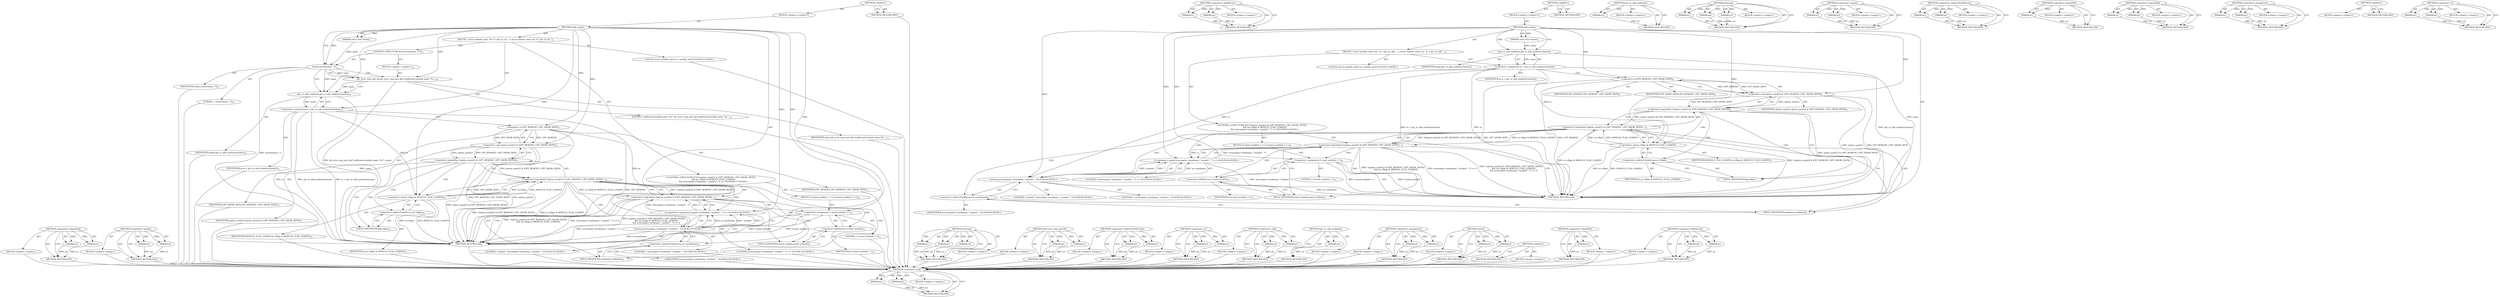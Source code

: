 digraph "&lt;operator&gt;.fieldAccess" {
vulnerable_85 [label=<(METHOD,&lt;operator&gt;.and)>];
vulnerable_86 [label=<(PARAM,p1)>];
vulnerable_87 [label=<(PARAM,p2)>];
vulnerable_88 [label=<(BLOCK,&lt;empty&gt;,&lt;empty&gt;)>];
vulnerable_89 [label=<(METHOD_RETURN,ANY)>];
vulnerable_111 [label=<(METHOD,&lt;operator&gt;.fieldAccess)>];
vulnerable_112 [label=<(PARAM,p1)>];
vulnerable_113 [label=<(PARAM,p2)>];
vulnerable_114 [label=<(BLOCK,&lt;empty&gt;,&lt;empty&gt;)>];
vulnerable_115 [label=<(METHOD_RETURN,ANY)>];
vulnerable_6 [label=<(METHOD,&lt;global&gt;)<SUB>1</SUB>>];
vulnerable_7 [label=<(BLOCK,&lt;empty&gt;,&lt;empty&gt;)<SUB>1</SUB>>];
vulnerable_8 [label=<(METHOD,add_probe)<SUB>1</SUB>>];
vulnerable_9 [label=<(PARAM,const char *name)<SUB>1</SUB>>];
vulnerable_10 [label=<(BLOCK,{
 	struct module_entry *m;
 
 	m = get_or_add_...,{
 	struct module_entry *m;
 
 	m = get_or_add_...)<SUB>2</SUB>>];
vulnerable_11 [label="<(LOCAL,struct module_entry* m: module_entry*)<SUB>3</SUB>>"];
vulnerable_12 [label=<(&lt;operator&gt;.assignment,m = get_or_add_modentry(name))<SUB>5</SUB>>];
vulnerable_13 [label=<(IDENTIFIER,m,m = get_or_add_modentry(name))<SUB>5</SUB>>];
vulnerable_14 [label=<(get_or_add_modentry,get_or_add_modentry(name))<SUB>5</SUB>>];
vulnerable_15 [label=<(IDENTIFIER,name,get_or_add_modentry(name))<SUB>5</SUB>>];
vulnerable_16 [label="<(CONTROL_STRUCTURE,IF,if (!(option_mask32 &amp; (OPT_REMOVE | OPT_SHOW_DEPS))
 	 &amp;&amp; (m-&gt;flags &amp; MODULE_FLAG_LOADED)
	 &amp;&amp; strncmp(m-&gt;modname, &quot;symbol:&quot;, 7) == 0))<SUB>6</SUB>>"];
vulnerable_17 [label=<(&lt;operator&gt;.logicalAnd,!(option_mask32 &amp; (OPT_REMOVE | OPT_SHOW_DEPS))...)<SUB>6</SUB>>];
vulnerable_18 [label=<(&lt;operator&gt;.logicalAnd,!(option_mask32 &amp; (OPT_REMOVE | OPT_SHOW_DEPS))...)<SUB>6</SUB>>];
vulnerable_19 [label=<(&lt;operator&gt;.logicalNot,!(option_mask32 &amp; (OPT_REMOVE | OPT_SHOW_DEPS)))<SUB>6</SUB>>];
vulnerable_20 [label=<(&lt;operator&gt;.and,option_mask32 &amp; (OPT_REMOVE | OPT_SHOW_DEPS))<SUB>6</SUB>>];
vulnerable_21 [label=<(IDENTIFIER,option_mask32,option_mask32 &amp; (OPT_REMOVE | OPT_SHOW_DEPS))<SUB>6</SUB>>];
vulnerable_22 [label=<(&lt;operator&gt;.or,OPT_REMOVE | OPT_SHOW_DEPS)<SUB>6</SUB>>];
vulnerable_23 [label=<(IDENTIFIER,OPT_REMOVE,OPT_REMOVE | OPT_SHOW_DEPS)<SUB>6</SUB>>];
vulnerable_24 [label=<(IDENTIFIER,OPT_SHOW_DEPS,OPT_REMOVE | OPT_SHOW_DEPS)<SUB>6</SUB>>];
vulnerable_25 [label=<(&lt;operator&gt;.and,m-&gt;flags &amp; MODULE_FLAG_LOADED)<SUB>7</SUB>>];
vulnerable_26 [label=<(&lt;operator&gt;.indirectFieldAccess,m-&gt;flags)<SUB>7</SUB>>];
vulnerable_27 [label=<(IDENTIFIER,m,m-&gt;flags &amp; MODULE_FLAG_LOADED)<SUB>7</SUB>>];
vulnerable_28 [label=<(FIELD_IDENTIFIER,flags,flags)<SUB>7</SUB>>];
vulnerable_29 [label=<(IDENTIFIER,MODULE_FLAG_LOADED,m-&gt;flags &amp; MODULE_FLAG_LOADED)<SUB>7</SUB>>];
vulnerable_30 [label="<(&lt;operator&gt;.equals,strncmp(m-&gt;modname, &quot;symbol:&quot;, 7) == 0)<SUB>8</SUB>>"];
vulnerable_31 [label="<(strncmp,strncmp(m-&gt;modname, &quot;symbol:&quot;, 7))<SUB>8</SUB>>"];
vulnerable_32 [label=<(&lt;operator&gt;.indirectFieldAccess,m-&gt;modname)<SUB>8</SUB>>];
vulnerable_33 [label="<(IDENTIFIER,m,strncmp(m-&gt;modname, &quot;symbol:&quot;, 7))<SUB>8</SUB>>"];
vulnerable_34 [label=<(FIELD_IDENTIFIER,modname,modname)<SUB>8</SUB>>];
vulnerable_35 [label="<(LITERAL,&quot;symbol:&quot;,strncmp(m-&gt;modname, &quot;symbol:&quot;, 7))<SUB>8</SUB>>"];
vulnerable_36 [label="<(LITERAL,7,strncmp(m-&gt;modname, &quot;symbol:&quot;, 7))<SUB>8</SUB>>"];
vulnerable_37 [label="<(LITERAL,0,strncmp(m-&gt;modname, &quot;symbol:&quot;, 7) == 0)<SUB>8</SUB>>"];
vulnerable_38 [label=<(BLOCK,{
		G.need_symbols = 1;
	},{
		G.need_symbols = 1;
	})<SUB>9</SUB>>];
vulnerable_39 [label=<(&lt;operator&gt;.assignment,G.need_symbols = 1)<SUB>10</SUB>>];
vulnerable_40 [label=<(&lt;operator&gt;.fieldAccess,G.need_symbols)<SUB>10</SUB>>];
vulnerable_41 [label=<(IDENTIFIER,G,G.need_symbols = 1)<SUB>10</SUB>>];
vulnerable_42 [label=<(FIELD_IDENTIFIER,need_symbols,need_symbols)<SUB>10</SUB>>];
vulnerable_43 [label=<(LITERAL,1,G.need_symbols = 1)<SUB>10</SUB>>];
vulnerable_44 [label=<(METHOD_RETURN,void)<SUB>1</SUB>>];
vulnerable_46 [label=<(METHOD_RETURN,ANY)<SUB>1</SUB>>];
vulnerable_72 [label=<(METHOD,get_or_add_modentry)>];
vulnerable_73 [label=<(PARAM,p1)>];
vulnerable_74 [label=<(BLOCK,&lt;empty&gt;,&lt;empty&gt;)>];
vulnerable_75 [label=<(METHOD_RETURN,ANY)>];
vulnerable_105 [label=<(METHOD,strncmp)>];
vulnerable_106 [label=<(PARAM,p1)>];
vulnerable_107 [label=<(PARAM,p2)>];
vulnerable_108 [label=<(PARAM,p3)>];
vulnerable_109 [label=<(BLOCK,&lt;empty&gt;,&lt;empty&gt;)>];
vulnerable_110 [label=<(METHOD_RETURN,ANY)>];
vulnerable_100 [label=<(METHOD,&lt;operator&gt;.equals)>];
vulnerable_101 [label=<(PARAM,p1)>];
vulnerable_102 [label=<(PARAM,p2)>];
vulnerable_103 [label=<(BLOCK,&lt;empty&gt;,&lt;empty&gt;)>];
vulnerable_104 [label=<(METHOD_RETURN,ANY)>];
vulnerable_95 [label=<(METHOD,&lt;operator&gt;.indirectFieldAccess)>];
vulnerable_96 [label=<(PARAM,p1)>];
vulnerable_97 [label=<(PARAM,p2)>];
vulnerable_98 [label=<(BLOCK,&lt;empty&gt;,&lt;empty&gt;)>];
vulnerable_99 [label=<(METHOD_RETURN,ANY)>];
vulnerable_81 [label=<(METHOD,&lt;operator&gt;.logicalNot)>];
vulnerable_82 [label=<(PARAM,p1)>];
vulnerable_83 [label=<(BLOCK,&lt;empty&gt;,&lt;empty&gt;)>];
vulnerable_84 [label=<(METHOD_RETURN,ANY)>];
vulnerable_76 [label=<(METHOD,&lt;operator&gt;.logicalAnd)>];
vulnerable_77 [label=<(PARAM,p1)>];
vulnerable_78 [label=<(PARAM,p2)>];
vulnerable_79 [label=<(BLOCK,&lt;empty&gt;,&lt;empty&gt;)>];
vulnerable_80 [label=<(METHOD_RETURN,ANY)>];
vulnerable_67 [label=<(METHOD,&lt;operator&gt;.assignment)>];
vulnerable_68 [label=<(PARAM,p1)>];
vulnerable_69 [label=<(PARAM,p2)>];
vulnerable_70 [label=<(BLOCK,&lt;empty&gt;,&lt;empty&gt;)>];
vulnerable_71 [label=<(METHOD_RETURN,ANY)>];
vulnerable_61 [label=<(METHOD,&lt;global&gt;)<SUB>1</SUB>>];
vulnerable_62 [label=<(BLOCK,&lt;empty&gt;,&lt;empty&gt;)>];
vulnerable_63 [label=<(METHOD_RETURN,ANY)>];
vulnerable_90 [label=<(METHOD,&lt;operator&gt;.or)>];
vulnerable_91 [label=<(PARAM,p1)>];
vulnerable_92 [label=<(PARAM,p2)>];
vulnerable_93 [label=<(BLOCK,&lt;empty&gt;,&lt;empty&gt;)>];
vulnerable_94 [label=<(METHOD_RETURN,ANY)>];
fixed_98 [label=<(METHOD,&lt;operator&gt;.logicalAnd)>];
fixed_99 [label=<(PARAM,p1)>];
fixed_100 [label=<(PARAM,p2)>];
fixed_101 [label=<(BLOCK,&lt;empty&gt;,&lt;empty&gt;)>];
fixed_102 [label=<(METHOD_RETURN,ANY)>];
fixed_122 [label=<(METHOD,&lt;operator&gt;.equals)>];
fixed_123 [label=<(PARAM,p1)>];
fixed_124 [label=<(PARAM,p2)>];
fixed_125 [label=<(BLOCK,&lt;empty&gt;,&lt;empty&gt;)>];
fixed_126 [label=<(METHOD_RETURN,ANY)>];
fixed_6 [label=<(METHOD,&lt;global&gt;)<SUB>1</SUB>>];
fixed_7 [label=<(BLOCK,&lt;empty&gt;,&lt;empty&gt;)<SUB>1</SUB>>];
fixed_8 [label=<(METHOD,add_probe)<SUB>1</SUB>>];
fixed_9 [label=<(PARAM,const char *name)<SUB>1</SUB>>];
fixed_10 [label=<(BLOCK,{
 	struct module_entry *m;
 
	/*
	 * get_or_ad...,{
 	struct module_entry *m;
 
	/*
	 * get_or_ad...)<SUB>2</SUB>>];
fixed_11 [label="<(LOCAL,struct module_entry* m: module_entry*)<SUB>3</SUB>>"];
fixed_12 [label=<(CONTROL_STRUCTURE,IF,if (strchr(name, '/')))<SUB>13</SUB>>];
fixed_13 [label=<(strchr,strchr(name, '/'))<SUB>13</SUB>>];
fixed_14 [label=<(IDENTIFIER,name,strchr(name, '/'))<SUB>13</SUB>>];
fixed_15 [label=<(LITERAL,'/',strchr(name, '/'))<SUB>13</SUB>>];
fixed_16 [label=<(BLOCK,&lt;empty&gt;,&lt;empty&gt;)<SUB>14</SUB>>];
fixed_17 [label=<(bb_error_msg_and_die,bb_error_msg_and_die(&quot;malformed module name '%s...)<SUB>14</SUB>>];
fixed_18 [label=<(LITERAL,&quot;malformed module name '%s'&quot;,bb_error_msg_and_die(&quot;malformed module name '%s...)<SUB>14</SUB>>];
fixed_19 [label=<(IDENTIFIER,name,bb_error_msg_and_die(&quot;malformed module name '%s...)<SUB>14</SUB>>];
fixed_20 [label=<(&lt;operator&gt;.assignment,m = get_or_add_modentry(name))<SUB>16</SUB>>];
fixed_21 [label=<(IDENTIFIER,m,m = get_or_add_modentry(name))<SUB>16</SUB>>];
fixed_22 [label=<(get_or_add_modentry,get_or_add_modentry(name))<SUB>16</SUB>>];
fixed_23 [label=<(IDENTIFIER,name,get_or_add_modentry(name))<SUB>16</SUB>>];
fixed_24 [label="<(CONTROL_STRUCTURE,IF,if (!(option_mask32 &amp; (OPT_REMOVE | OPT_SHOW_DEPS))
 	 &amp;&amp; (m-&gt;flags &amp; MODULE_FLAG_LOADED)
	 &amp;&amp; strncmp(m-&gt;modname, &quot;symbol:&quot;, 7) == 0))<SUB>17</SUB>>"];
fixed_25 [label=<(&lt;operator&gt;.logicalAnd,!(option_mask32 &amp; (OPT_REMOVE | OPT_SHOW_DEPS))...)<SUB>17</SUB>>];
fixed_26 [label=<(&lt;operator&gt;.logicalAnd,!(option_mask32 &amp; (OPT_REMOVE | OPT_SHOW_DEPS))...)<SUB>17</SUB>>];
fixed_27 [label=<(&lt;operator&gt;.logicalNot,!(option_mask32 &amp; (OPT_REMOVE | OPT_SHOW_DEPS)))<SUB>17</SUB>>];
fixed_28 [label=<(&lt;operator&gt;.and,option_mask32 &amp; (OPT_REMOVE | OPT_SHOW_DEPS))<SUB>17</SUB>>];
fixed_29 [label=<(IDENTIFIER,option_mask32,option_mask32 &amp; (OPT_REMOVE | OPT_SHOW_DEPS))<SUB>17</SUB>>];
fixed_30 [label=<(&lt;operator&gt;.or,OPT_REMOVE | OPT_SHOW_DEPS)<SUB>17</SUB>>];
fixed_31 [label=<(IDENTIFIER,OPT_REMOVE,OPT_REMOVE | OPT_SHOW_DEPS)<SUB>17</SUB>>];
fixed_32 [label=<(IDENTIFIER,OPT_SHOW_DEPS,OPT_REMOVE | OPT_SHOW_DEPS)<SUB>17</SUB>>];
fixed_33 [label=<(&lt;operator&gt;.and,m-&gt;flags &amp; MODULE_FLAG_LOADED)<SUB>18</SUB>>];
fixed_34 [label=<(&lt;operator&gt;.indirectFieldAccess,m-&gt;flags)<SUB>18</SUB>>];
fixed_35 [label=<(IDENTIFIER,m,m-&gt;flags &amp; MODULE_FLAG_LOADED)<SUB>18</SUB>>];
fixed_36 [label=<(FIELD_IDENTIFIER,flags,flags)<SUB>18</SUB>>];
fixed_37 [label=<(IDENTIFIER,MODULE_FLAG_LOADED,m-&gt;flags &amp; MODULE_FLAG_LOADED)<SUB>18</SUB>>];
fixed_38 [label="<(&lt;operator&gt;.equals,strncmp(m-&gt;modname, &quot;symbol:&quot;, 7) == 0)<SUB>19</SUB>>"];
fixed_39 [label="<(strncmp,strncmp(m-&gt;modname, &quot;symbol:&quot;, 7))<SUB>19</SUB>>"];
fixed_40 [label=<(&lt;operator&gt;.indirectFieldAccess,m-&gt;modname)<SUB>19</SUB>>];
fixed_41 [label="<(IDENTIFIER,m,strncmp(m-&gt;modname, &quot;symbol:&quot;, 7))<SUB>19</SUB>>"];
fixed_42 [label=<(FIELD_IDENTIFIER,modname,modname)<SUB>19</SUB>>];
fixed_43 [label="<(LITERAL,&quot;symbol:&quot;,strncmp(m-&gt;modname, &quot;symbol:&quot;, 7))<SUB>19</SUB>>"];
fixed_44 [label="<(LITERAL,7,strncmp(m-&gt;modname, &quot;symbol:&quot;, 7))<SUB>19</SUB>>"];
fixed_45 [label="<(LITERAL,0,strncmp(m-&gt;modname, &quot;symbol:&quot;, 7) == 0)<SUB>19</SUB>>"];
fixed_46 [label=<(BLOCK,{
		G.need_symbols = 1;
	},{
		G.need_symbols = 1;
	})<SUB>20</SUB>>];
fixed_47 [label=<(&lt;operator&gt;.assignment,G.need_symbols = 1)<SUB>21</SUB>>];
fixed_48 [label=<(&lt;operator&gt;.fieldAccess,G.need_symbols)<SUB>21</SUB>>];
fixed_49 [label=<(IDENTIFIER,G,G.need_symbols = 1)<SUB>21</SUB>>];
fixed_50 [label=<(FIELD_IDENTIFIER,need_symbols,need_symbols)<SUB>21</SUB>>];
fixed_51 [label=<(LITERAL,1,G.need_symbols = 1)<SUB>21</SUB>>];
fixed_52 [label=<(METHOD_RETURN,void)<SUB>1</SUB>>];
fixed_54 [label=<(METHOD_RETURN,ANY)<SUB>1</SUB>>];
fixed_127 [label=<(METHOD,strncmp)>];
fixed_128 [label=<(PARAM,p1)>];
fixed_129 [label=<(PARAM,p2)>];
fixed_130 [label=<(PARAM,p3)>];
fixed_131 [label=<(BLOCK,&lt;empty&gt;,&lt;empty&gt;)>];
fixed_132 [label=<(METHOD_RETURN,ANY)>];
fixed_84 [label=<(METHOD,bb_error_msg_and_die)>];
fixed_85 [label=<(PARAM,p1)>];
fixed_86 [label=<(PARAM,p2)>];
fixed_87 [label=<(BLOCK,&lt;empty&gt;,&lt;empty&gt;)>];
fixed_88 [label=<(METHOD_RETURN,ANY)>];
fixed_117 [label=<(METHOD,&lt;operator&gt;.indirectFieldAccess)>];
fixed_118 [label=<(PARAM,p1)>];
fixed_119 [label=<(PARAM,p2)>];
fixed_120 [label=<(BLOCK,&lt;empty&gt;,&lt;empty&gt;)>];
fixed_121 [label=<(METHOD_RETURN,ANY)>];
fixed_112 [label=<(METHOD,&lt;operator&gt;.or)>];
fixed_113 [label=<(PARAM,p1)>];
fixed_114 [label=<(PARAM,p2)>];
fixed_115 [label=<(BLOCK,&lt;empty&gt;,&lt;empty&gt;)>];
fixed_116 [label=<(METHOD_RETURN,ANY)>];
fixed_107 [label=<(METHOD,&lt;operator&gt;.and)>];
fixed_108 [label=<(PARAM,p1)>];
fixed_109 [label=<(PARAM,p2)>];
fixed_110 [label=<(BLOCK,&lt;empty&gt;,&lt;empty&gt;)>];
fixed_111 [label=<(METHOD_RETURN,ANY)>];
fixed_94 [label=<(METHOD,get_or_add_modentry)>];
fixed_95 [label=<(PARAM,p1)>];
fixed_96 [label=<(BLOCK,&lt;empty&gt;,&lt;empty&gt;)>];
fixed_97 [label=<(METHOD_RETURN,ANY)>];
fixed_89 [label=<(METHOD,&lt;operator&gt;.assignment)>];
fixed_90 [label=<(PARAM,p1)>];
fixed_91 [label=<(PARAM,p2)>];
fixed_92 [label=<(BLOCK,&lt;empty&gt;,&lt;empty&gt;)>];
fixed_93 [label=<(METHOD_RETURN,ANY)>];
fixed_79 [label=<(METHOD,strchr)>];
fixed_80 [label=<(PARAM,p1)>];
fixed_81 [label=<(PARAM,p2)>];
fixed_82 [label=<(BLOCK,&lt;empty&gt;,&lt;empty&gt;)>];
fixed_83 [label=<(METHOD_RETURN,ANY)>];
fixed_73 [label=<(METHOD,&lt;global&gt;)<SUB>1</SUB>>];
fixed_74 [label=<(BLOCK,&lt;empty&gt;,&lt;empty&gt;)>];
fixed_75 [label=<(METHOD_RETURN,ANY)>];
fixed_103 [label=<(METHOD,&lt;operator&gt;.logicalNot)>];
fixed_104 [label=<(PARAM,p1)>];
fixed_105 [label=<(BLOCK,&lt;empty&gt;,&lt;empty&gt;)>];
fixed_106 [label=<(METHOD_RETURN,ANY)>];
fixed_133 [label=<(METHOD,&lt;operator&gt;.fieldAccess)>];
fixed_134 [label=<(PARAM,p1)>];
fixed_135 [label=<(PARAM,p2)>];
fixed_136 [label=<(BLOCK,&lt;empty&gt;,&lt;empty&gt;)>];
fixed_137 [label=<(METHOD_RETURN,ANY)>];
vulnerable_85 -> vulnerable_86  [key=0, label="AST: "];
vulnerable_85 -> vulnerable_86  [key=1, label="DDG: "];
vulnerable_85 -> vulnerable_88  [key=0, label="AST: "];
vulnerable_85 -> vulnerable_87  [key=0, label="AST: "];
vulnerable_85 -> vulnerable_87  [key=1, label="DDG: "];
vulnerable_85 -> vulnerable_89  [key=0, label="AST: "];
vulnerable_85 -> vulnerable_89  [key=1, label="CFG: "];
vulnerable_86 -> vulnerable_89  [key=0, label="DDG: p1"];
vulnerable_87 -> vulnerable_89  [key=0, label="DDG: p2"];
vulnerable_111 -> vulnerable_112  [key=0, label="AST: "];
vulnerable_111 -> vulnerable_112  [key=1, label="DDG: "];
vulnerable_111 -> vulnerable_114  [key=0, label="AST: "];
vulnerable_111 -> vulnerable_113  [key=0, label="AST: "];
vulnerable_111 -> vulnerable_113  [key=1, label="DDG: "];
vulnerable_111 -> vulnerable_115  [key=0, label="AST: "];
vulnerable_111 -> vulnerable_115  [key=1, label="CFG: "];
vulnerable_112 -> vulnerable_115  [key=0, label="DDG: p1"];
vulnerable_113 -> vulnerable_115  [key=0, label="DDG: p2"];
vulnerable_6 -> vulnerable_7  [key=0, label="AST: "];
vulnerable_6 -> vulnerable_46  [key=0, label="AST: "];
vulnerable_6 -> vulnerable_46  [key=1, label="CFG: "];
vulnerable_7 -> vulnerable_8  [key=0, label="AST: "];
vulnerable_8 -> vulnerable_9  [key=0, label="AST: "];
vulnerable_8 -> vulnerable_9  [key=1, label="DDG: "];
vulnerable_8 -> vulnerable_10  [key=0, label="AST: "];
vulnerable_8 -> vulnerable_44  [key=0, label="AST: "];
vulnerable_8 -> vulnerable_14  [key=0, label="CFG: "];
vulnerable_8 -> vulnerable_14  [key=1, label="DDG: "];
vulnerable_8 -> vulnerable_39  [key=0, label="DDG: "];
vulnerable_8 -> vulnerable_30  [key=0, label="DDG: "];
vulnerable_8 -> vulnerable_25  [key=0, label="DDG: "];
vulnerable_8 -> vulnerable_31  [key=0, label="DDG: "];
vulnerable_8 -> vulnerable_20  [key=0, label="DDG: "];
vulnerable_8 -> vulnerable_22  [key=0, label="DDG: "];
vulnerable_9 -> vulnerable_14  [key=0, label="DDG: name"];
vulnerable_10 -> vulnerable_11  [key=0, label="AST: "];
vulnerable_10 -> vulnerable_12  [key=0, label="AST: "];
vulnerable_10 -> vulnerable_16  [key=0, label="AST: "];
vulnerable_12 -> vulnerable_13  [key=0, label="AST: "];
vulnerable_12 -> vulnerable_14  [key=0, label="AST: "];
vulnerable_12 -> vulnerable_22  [key=0, label="CFG: "];
vulnerable_12 -> vulnerable_44  [key=0, label="DDG: m"];
vulnerable_12 -> vulnerable_44  [key=1, label="DDG: get_or_add_modentry(name)"];
vulnerable_12 -> vulnerable_44  [key=2, label="DDG: m = get_or_add_modentry(name)"];
vulnerable_12 -> vulnerable_25  [key=0, label="DDG: m"];
vulnerable_12 -> vulnerable_31  [key=0, label="DDG: m"];
vulnerable_14 -> vulnerable_15  [key=0, label="AST: "];
vulnerable_14 -> vulnerable_12  [key=0, label="CFG: "];
vulnerable_14 -> vulnerable_12  [key=1, label="DDG: name"];
vulnerable_14 -> vulnerable_44  [key=0, label="DDG: name"];
vulnerable_16 -> vulnerable_17  [key=0, label="AST: "];
vulnerable_16 -> vulnerable_38  [key=0, label="AST: "];
vulnerable_17 -> vulnerable_18  [key=0, label="AST: "];
vulnerable_17 -> vulnerable_30  [key=0, label="AST: "];
vulnerable_17 -> vulnerable_44  [key=0, label="CFG: "];
vulnerable_17 -> vulnerable_44  [key=1, label="DDG: !(option_mask32 &amp; (OPT_REMOVE | OPT_SHOW_DEPS))
 	 &amp;&amp; (m-&gt;flags &amp; MODULE_FLAG_LOADED)"];
vulnerable_17 -> vulnerable_44  [key=2, label="DDG: strncmp(m-&gt;modname, &quot;symbol:&quot;, 7) == 0"];
vulnerable_17 -> vulnerable_44  [key=3, label="DDG: !(option_mask32 &amp; (OPT_REMOVE | OPT_SHOW_DEPS))
 	 &amp;&amp; (m-&gt;flags &amp; MODULE_FLAG_LOADED)
	 &amp;&amp; strncmp(m-&gt;modname, &quot;symbol:&quot;, 7) == 0"];
vulnerable_17 -> vulnerable_42  [key=0, label="CFG: "];
vulnerable_17 -> vulnerable_42  [key=1, label="CDG: "];
vulnerable_17 -> vulnerable_40  [key=0, label="CDG: "];
vulnerable_17 -> vulnerable_39  [key=0, label="CDG: "];
vulnerable_18 -> vulnerable_19  [key=0, label="AST: "];
vulnerable_18 -> vulnerable_25  [key=0, label="AST: "];
vulnerable_18 -> vulnerable_17  [key=0, label="CFG: "];
vulnerable_18 -> vulnerable_17  [key=1, label="DDG: !(option_mask32 &amp; (OPT_REMOVE | OPT_SHOW_DEPS))"];
vulnerable_18 -> vulnerable_17  [key=2, label="DDG: m-&gt;flags &amp; MODULE_FLAG_LOADED"];
vulnerable_18 -> vulnerable_34  [key=0, label="CFG: "];
vulnerable_18 -> vulnerable_34  [key=1, label="CDG: "];
vulnerable_18 -> vulnerable_44  [key=0, label="DDG: !(option_mask32 &amp; (OPT_REMOVE | OPT_SHOW_DEPS))"];
vulnerable_18 -> vulnerable_44  [key=1, label="DDG: m-&gt;flags &amp; MODULE_FLAG_LOADED"];
vulnerable_18 -> vulnerable_30  [key=0, label="CDG: "];
vulnerable_18 -> vulnerable_32  [key=0, label="CDG: "];
vulnerable_18 -> vulnerable_31  [key=0, label="CDG: "];
vulnerable_19 -> vulnerable_20  [key=0, label="AST: "];
vulnerable_19 -> vulnerable_18  [key=0, label="CFG: "];
vulnerable_19 -> vulnerable_18  [key=1, label="DDG: option_mask32 &amp; (OPT_REMOVE | OPT_SHOW_DEPS)"];
vulnerable_19 -> vulnerable_28  [key=0, label="CFG: "];
vulnerable_19 -> vulnerable_28  [key=1, label="CDG: "];
vulnerable_19 -> vulnerable_44  [key=0, label="DDG: option_mask32 &amp; (OPT_REMOVE | OPT_SHOW_DEPS)"];
vulnerable_19 -> vulnerable_26  [key=0, label="CDG: "];
vulnerable_19 -> vulnerable_25  [key=0, label="CDG: "];
vulnerable_20 -> vulnerable_21  [key=0, label="AST: "];
vulnerable_20 -> vulnerable_22  [key=0, label="AST: "];
vulnerable_20 -> vulnerable_19  [key=0, label="CFG: "];
vulnerable_20 -> vulnerable_19  [key=1, label="DDG: option_mask32"];
vulnerable_20 -> vulnerable_19  [key=2, label="DDG: OPT_REMOVE | OPT_SHOW_DEPS"];
vulnerable_20 -> vulnerable_44  [key=0, label="DDG: OPT_REMOVE | OPT_SHOW_DEPS"];
vulnerable_20 -> vulnerable_44  [key=1, label="DDG: option_mask32"];
vulnerable_22 -> vulnerable_23  [key=0, label="AST: "];
vulnerable_22 -> vulnerable_24  [key=0, label="AST: "];
vulnerable_22 -> vulnerable_20  [key=0, label="CFG: "];
vulnerable_22 -> vulnerable_20  [key=1, label="DDG: OPT_REMOVE"];
vulnerable_22 -> vulnerable_20  [key=2, label="DDG: OPT_SHOW_DEPS"];
vulnerable_22 -> vulnerable_44  [key=0, label="DDG: OPT_SHOW_DEPS"];
vulnerable_22 -> vulnerable_44  [key=1, label="DDG: OPT_REMOVE"];
vulnerable_25 -> vulnerable_26  [key=0, label="AST: "];
vulnerable_25 -> vulnerable_29  [key=0, label="AST: "];
vulnerable_25 -> vulnerable_18  [key=0, label="CFG: "];
vulnerable_25 -> vulnerable_18  [key=1, label="DDG: m-&gt;flags"];
vulnerable_25 -> vulnerable_18  [key=2, label="DDG: MODULE_FLAG_LOADED"];
vulnerable_25 -> vulnerable_44  [key=0, label="DDG: m-&gt;flags"];
vulnerable_25 -> vulnerable_44  [key=1, label="DDG: MODULE_FLAG_LOADED"];
vulnerable_26 -> vulnerable_27  [key=0, label="AST: "];
vulnerable_26 -> vulnerable_28  [key=0, label="AST: "];
vulnerable_26 -> vulnerable_25  [key=0, label="CFG: "];
vulnerable_28 -> vulnerable_26  [key=0, label="CFG: "];
vulnerable_30 -> vulnerable_31  [key=0, label="AST: "];
vulnerable_30 -> vulnerable_37  [key=0, label="AST: "];
vulnerable_30 -> vulnerable_17  [key=0, label="CFG: "];
vulnerable_30 -> vulnerable_17  [key=1, label="DDG: strncmp(m-&gt;modname, &quot;symbol:&quot;, 7)"];
vulnerable_30 -> vulnerable_17  [key=2, label="DDG: 0"];
vulnerable_30 -> vulnerable_44  [key=0, label="DDG: strncmp(m-&gt;modname, &quot;symbol:&quot;, 7)"];
vulnerable_31 -> vulnerable_32  [key=0, label="AST: "];
vulnerable_31 -> vulnerable_35  [key=0, label="AST: "];
vulnerable_31 -> vulnerable_36  [key=0, label="AST: "];
vulnerable_31 -> vulnerable_30  [key=0, label="CFG: "];
vulnerable_31 -> vulnerable_30  [key=1, label="DDG: m-&gt;modname"];
vulnerable_31 -> vulnerable_30  [key=2, label="DDG: &quot;symbol:&quot;"];
vulnerable_31 -> vulnerable_30  [key=3, label="DDG: 7"];
vulnerable_31 -> vulnerable_44  [key=0, label="DDG: m-&gt;modname"];
vulnerable_32 -> vulnerable_33  [key=0, label="AST: "];
vulnerable_32 -> vulnerable_34  [key=0, label="AST: "];
vulnerable_32 -> vulnerable_31  [key=0, label="CFG: "];
vulnerable_34 -> vulnerable_32  [key=0, label="CFG: "];
vulnerable_38 -> vulnerable_39  [key=0, label="AST: "];
vulnerable_39 -> vulnerable_40  [key=0, label="AST: "];
vulnerable_39 -> vulnerable_43  [key=0, label="AST: "];
vulnerable_39 -> vulnerable_44  [key=0, label="CFG: "];
vulnerable_39 -> vulnerable_44  [key=1, label="DDG: G.need_symbols"];
vulnerable_39 -> vulnerable_44  [key=2, label="DDG: G.need_symbols = 1"];
vulnerable_40 -> vulnerable_41  [key=0, label="AST: "];
vulnerable_40 -> vulnerable_42  [key=0, label="AST: "];
vulnerable_40 -> vulnerable_39  [key=0, label="CFG: "];
vulnerable_42 -> vulnerable_40  [key=0, label="CFG: "];
vulnerable_72 -> vulnerable_73  [key=0, label="AST: "];
vulnerable_72 -> vulnerable_73  [key=1, label="DDG: "];
vulnerable_72 -> vulnerable_74  [key=0, label="AST: "];
vulnerable_72 -> vulnerable_75  [key=0, label="AST: "];
vulnerable_72 -> vulnerable_75  [key=1, label="CFG: "];
vulnerable_73 -> vulnerable_75  [key=0, label="DDG: p1"];
vulnerable_105 -> vulnerable_106  [key=0, label="AST: "];
vulnerable_105 -> vulnerable_106  [key=1, label="DDG: "];
vulnerable_105 -> vulnerable_109  [key=0, label="AST: "];
vulnerable_105 -> vulnerable_107  [key=0, label="AST: "];
vulnerable_105 -> vulnerable_107  [key=1, label="DDG: "];
vulnerable_105 -> vulnerable_110  [key=0, label="AST: "];
vulnerable_105 -> vulnerable_110  [key=1, label="CFG: "];
vulnerable_105 -> vulnerable_108  [key=0, label="AST: "];
vulnerable_105 -> vulnerable_108  [key=1, label="DDG: "];
vulnerable_106 -> vulnerable_110  [key=0, label="DDG: p1"];
vulnerable_107 -> vulnerable_110  [key=0, label="DDG: p2"];
vulnerable_108 -> vulnerable_110  [key=0, label="DDG: p3"];
vulnerable_100 -> vulnerable_101  [key=0, label="AST: "];
vulnerable_100 -> vulnerable_101  [key=1, label="DDG: "];
vulnerable_100 -> vulnerable_103  [key=0, label="AST: "];
vulnerable_100 -> vulnerable_102  [key=0, label="AST: "];
vulnerable_100 -> vulnerable_102  [key=1, label="DDG: "];
vulnerable_100 -> vulnerable_104  [key=0, label="AST: "];
vulnerable_100 -> vulnerable_104  [key=1, label="CFG: "];
vulnerable_101 -> vulnerable_104  [key=0, label="DDG: p1"];
vulnerable_102 -> vulnerable_104  [key=0, label="DDG: p2"];
vulnerable_95 -> vulnerable_96  [key=0, label="AST: "];
vulnerable_95 -> vulnerable_96  [key=1, label="DDG: "];
vulnerable_95 -> vulnerable_98  [key=0, label="AST: "];
vulnerable_95 -> vulnerable_97  [key=0, label="AST: "];
vulnerable_95 -> vulnerable_97  [key=1, label="DDG: "];
vulnerable_95 -> vulnerable_99  [key=0, label="AST: "];
vulnerable_95 -> vulnerable_99  [key=1, label="CFG: "];
vulnerable_96 -> vulnerable_99  [key=0, label="DDG: p1"];
vulnerable_97 -> vulnerable_99  [key=0, label="DDG: p2"];
vulnerable_81 -> vulnerable_82  [key=0, label="AST: "];
vulnerable_81 -> vulnerable_82  [key=1, label="DDG: "];
vulnerable_81 -> vulnerable_83  [key=0, label="AST: "];
vulnerable_81 -> vulnerable_84  [key=0, label="AST: "];
vulnerable_81 -> vulnerable_84  [key=1, label="CFG: "];
vulnerable_82 -> vulnerable_84  [key=0, label="DDG: p1"];
vulnerable_76 -> vulnerable_77  [key=0, label="AST: "];
vulnerable_76 -> vulnerable_77  [key=1, label="DDG: "];
vulnerable_76 -> vulnerable_79  [key=0, label="AST: "];
vulnerable_76 -> vulnerable_78  [key=0, label="AST: "];
vulnerable_76 -> vulnerable_78  [key=1, label="DDG: "];
vulnerable_76 -> vulnerable_80  [key=0, label="AST: "];
vulnerable_76 -> vulnerable_80  [key=1, label="CFG: "];
vulnerable_77 -> vulnerable_80  [key=0, label="DDG: p1"];
vulnerable_78 -> vulnerable_80  [key=0, label="DDG: p2"];
vulnerable_67 -> vulnerable_68  [key=0, label="AST: "];
vulnerable_67 -> vulnerable_68  [key=1, label="DDG: "];
vulnerable_67 -> vulnerable_70  [key=0, label="AST: "];
vulnerable_67 -> vulnerable_69  [key=0, label="AST: "];
vulnerable_67 -> vulnerable_69  [key=1, label="DDG: "];
vulnerable_67 -> vulnerable_71  [key=0, label="AST: "];
vulnerable_67 -> vulnerable_71  [key=1, label="CFG: "];
vulnerable_68 -> vulnerable_71  [key=0, label="DDG: p1"];
vulnerable_69 -> vulnerable_71  [key=0, label="DDG: p2"];
vulnerable_61 -> vulnerable_62  [key=0, label="AST: "];
vulnerable_61 -> vulnerable_63  [key=0, label="AST: "];
vulnerable_61 -> vulnerable_63  [key=1, label="CFG: "];
vulnerable_90 -> vulnerable_91  [key=0, label="AST: "];
vulnerable_90 -> vulnerable_91  [key=1, label="DDG: "];
vulnerable_90 -> vulnerable_93  [key=0, label="AST: "];
vulnerable_90 -> vulnerable_92  [key=0, label="AST: "];
vulnerable_90 -> vulnerable_92  [key=1, label="DDG: "];
vulnerable_90 -> vulnerable_94  [key=0, label="AST: "];
vulnerable_90 -> vulnerable_94  [key=1, label="CFG: "];
vulnerable_91 -> vulnerable_94  [key=0, label="DDG: p1"];
vulnerable_92 -> vulnerable_94  [key=0, label="DDG: p2"];
fixed_98 -> fixed_99  [key=0, label="AST: "];
fixed_98 -> fixed_99  [key=1, label="DDG: "];
fixed_98 -> fixed_101  [key=0, label="AST: "];
fixed_98 -> fixed_100  [key=0, label="AST: "];
fixed_98 -> fixed_100  [key=1, label="DDG: "];
fixed_98 -> fixed_102  [key=0, label="AST: "];
fixed_98 -> fixed_102  [key=1, label="CFG: "];
fixed_99 -> fixed_102  [key=0, label="DDG: p1"];
fixed_100 -> fixed_102  [key=0, label="DDG: p2"];
fixed_101 -> vulnerable_85  [key=0];
fixed_102 -> vulnerable_85  [key=0];
fixed_122 -> fixed_123  [key=0, label="AST: "];
fixed_122 -> fixed_123  [key=1, label="DDG: "];
fixed_122 -> fixed_125  [key=0, label="AST: "];
fixed_122 -> fixed_124  [key=0, label="AST: "];
fixed_122 -> fixed_124  [key=1, label="DDG: "];
fixed_122 -> fixed_126  [key=0, label="AST: "];
fixed_122 -> fixed_126  [key=1, label="CFG: "];
fixed_123 -> fixed_126  [key=0, label="DDG: p1"];
fixed_124 -> fixed_126  [key=0, label="DDG: p2"];
fixed_125 -> vulnerable_85  [key=0];
fixed_126 -> vulnerable_85  [key=0];
fixed_6 -> fixed_7  [key=0, label="AST: "];
fixed_6 -> fixed_54  [key=0, label="AST: "];
fixed_6 -> fixed_54  [key=1, label="CFG: "];
fixed_7 -> fixed_8  [key=0, label="AST: "];
fixed_8 -> fixed_9  [key=0, label="AST: "];
fixed_8 -> fixed_9  [key=1, label="DDG: "];
fixed_8 -> fixed_10  [key=0, label="AST: "];
fixed_8 -> fixed_52  [key=0, label="AST: "];
fixed_8 -> fixed_13  [key=0, label="CFG: "];
fixed_8 -> fixed_13  [key=1, label="DDG: "];
fixed_8 -> fixed_22  [key=0, label="DDG: "];
fixed_8 -> fixed_47  [key=0, label="DDG: "];
fixed_8 -> fixed_17  [key=0, label="DDG: "];
fixed_8 -> fixed_38  [key=0, label="DDG: "];
fixed_8 -> fixed_33  [key=0, label="DDG: "];
fixed_8 -> fixed_39  [key=0, label="DDG: "];
fixed_8 -> fixed_28  [key=0, label="DDG: "];
fixed_8 -> fixed_30  [key=0, label="DDG: "];
fixed_9 -> fixed_13  [key=0, label="DDG: name"];
fixed_10 -> fixed_11  [key=0, label="AST: "];
fixed_10 -> fixed_12  [key=0, label="AST: "];
fixed_10 -> fixed_20  [key=0, label="AST: "];
fixed_10 -> fixed_24  [key=0, label="AST: "];
fixed_11 -> vulnerable_85  [key=0];
fixed_12 -> fixed_13  [key=0, label="AST: "];
fixed_12 -> fixed_16  [key=0, label="AST: "];
fixed_13 -> fixed_14  [key=0, label="AST: "];
fixed_13 -> fixed_15  [key=0, label="AST: "];
fixed_13 -> fixed_17  [key=0, label="CFG: "];
fixed_13 -> fixed_17  [key=1, label="DDG: name"];
fixed_13 -> fixed_17  [key=2, label="CDG: "];
fixed_13 -> fixed_22  [key=0, label="CFG: "];
fixed_13 -> fixed_22  [key=1, label="DDG: name"];
fixed_13 -> fixed_52  [key=0, label="DDG: strchr(name, '/')"];
fixed_14 -> vulnerable_85  [key=0];
fixed_15 -> vulnerable_85  [key=0];
fixed_16 -> fixed_17  [key=0, label="AST: "];
fixed_17 -> fixed_18  [key=0, label="AST: "];
fixed_17 -> fixed_19  [key=0, label="AST: "];
fixed_17 -> fixed_22  [key=0, label="CFG: "];
fixed_17 -> fixed_22  [key=1, label="DDG: name"];
fixed_17 -> fixed_52  [key=0, label="DDG: bb_error_msg_and_die(&quot;malformed module name '%s'&quot;, name)"];
fixed_18 -> vulnerable_85  [key=0];
fixed_19 -> vulnerable_85  [key=0];
fixed_20 -> fixed_21  [key=0, label="AST: "];
fixed_20 -> fixed_22  [key=0, label="AST: "];
fixed_20 -> fixed_30  [key=0, label="CFG: "];
fixed_20 -> fixed_52  [key=0, label="DDG: m"];
fixed_20 -> fixed_52  [key=1, label="DDG: get_or_add_modentry(name)"];
fixed_20 -> fixed_52  [key=2, label="DDG: m = get_or_add_modentry(name)"];
fixed_20 -> fixed_33  [key=0, label="DDG: m"];
fixed_20 -> fixed_39  [key=0, label="DDG: m"];
fixed_21 -> vulnerable_85  [key=0];
fixed_22 -> fixed_23  [key=0, label="AST: "];
fixed_22 -> fixed_20  [key=0, label="CFG: "];
fixed_22 -> fixed_20  [key=1, label="DDG: name"];
fixed_22 -> fixed_52  [key=0, label="DDG: name"];
fixed_23 -> vulnerable_85  [key=0];
fixed_24 -> fixed_25  [key=0, label="AST: "];
fixed_24 -> fixed_46  [key=0, label="AST: "];
fixed_25 -> fixed_26  [key=0, label="AST: "];
fixed_25 -> fixed_38  [key=0, label="AST: "];
fixed_25 -> fixed_52  [key=0, label="CFG: "];
fixed_25 -> fixed_52  [key=1, label="DDG: !(option_mask32 &amp; (OPT_REMOVE | OPT_SHOW_DEPS))
 	 &amp;&amp; (m-&gt;flags &amp; MODULE_FLAG_LOADED)"];
fixed_25 -> fixed_52  [key=2, label="DDG: strncmp(m-&gt;modname, &quot;symbol:&quot;, 7) == 0"];
fixed_25 -> fixed_52  [key=3, label="DDG: !(option_mask32 &amp; (OPT_REMOVE | OPT_SHOW_DEPS))
 	 &amp;&amp; (m-&gt;flags &amp; MODULE_FLAG_LOADED)
	 &amp;&amp; strncmp(m-&gt;modname, &quot;symbol:&quot;, 7) == 0"];
fixed_25 -> fixed_50  [key=0, label="CFG: "];
fixed_25 -> fixed_50  [key=1, label="CDG: "];
fixed_25 -> fixed_47  [key=0, label="CDG: "];
fixed_25 -> fixed_48  [key=0, label="CDG: "];
fixed_26 -> fixed_27  [key=0, label="AST: "];
fixed_26 -> fixed_33  [key=0, label="AST: "];
fixed_26 -> fixed_25  [key=0, label="CFG: "];
fixed_26 -> fixed_25  [key=1, label="DDG: !(option_mask32 &amp; (OPT_REMOVE | OPT_SHOW_DEPS))"];
fixed_26 -> fixed_25  [key=2, label="DDG: m-&gt;flags &amp; MODULE_FLAG_LOADED"];
fixed_26 -> fixed_42  [key=0, label="CFG: "];
fixed_26 -> fixed_42  [key=1, label="CDG: "];
fixed_26 -> fixed_52  [key=0, label="DDG: !(option_mask32 &amp; (OPT_REMOVE | OPT_SHOW_DEPS))"];
fixed_26 -> fixed_52  [key=1, label="DDG: m-&gt;flags &amp; MODULE_FLAG_LOADED"];
fixed_26 -> fixed_40  [key=0, label="CDG: "];
fixed_26 -> fixed_38  [key=0, label="CDG: "];
fixed_26 -> fixed_39  [key=0, label="CDG: "];
fixed_27 -> fixed_28  [key=0, label="AST: "];
fixed_27 -> fixed_26  [key=0, label="CFG: "];
fixed_27 -> fixed_26  [key=1, label="DDG: option_mask32 &amp; (OPT_REMOVE | OPT_SHOW_DEPS)"];
fixed_27 -> fixed_36  [key=0, label="CFG: "];
fixed_27 -> fixed_36  [key=1, label="CDG: "];
fixed_27 -> fixed_52  [key=0, label="DDG: option_mask32 &amp; (OPT_REMOVE | OPT_SHOW_DEPS)"];
fixed_27 -> fixed_34  [key=0, label="CDG: "];
fixed_27 -> fixed_33  [key=0, label="CDG: "];
fixed_28 -> fixed_29  [key=0, label="AST: "];
fixed_28 -> fixed_30  [key=0, label="AST: "];
fixed_28 -> fixed_27  [key=0, label="CFG: "];
fixed_28 -> fixed_27  [key=1, label="DDG: option_mask32"];
fixed_28 -> fixed_27  [key=2, label="DDG: OPT_REMOVE | OPT_SHOW_DEPS"];
fixed_28 -> fixed_52  [key=0, label="DDG: OPT_REMOVE | OPT_SHOW_DEPS"];
fixed_28 -> fixed_52  [key=1, label="DDG: option_mask32"];
fixed_29 -> vulnerable_85  [key=0];
fixed_30 -> fixed_31  [key=0, label="AST: "];
fixed_30 -> fixed_32  [key=0, label="AST: "];
fixed_30 -> fixed_28  [key=0, label="CFG: "];
fixed_30 -> fixed_28  [key=1, label="DDG: OPT_REMOVE"];
fixed_30 -> fixed_28  [key=2, label="DDG: OPT_SHOW_DEPS"];
fixed_30 -> fixed_52  [key=0, label="DDG: OPT_SHOW_DEPS"];
fixed_30 -> fixed_52  [key=1, label="DDG: OPT_REMOVE"];
fixed_31 -> vulnerable_85  [key=0];
fixed_32 -> vulnerable_85  [key=0];
fixed_33 -> fixed_34  [key=0, label="AST: "];
fixed_33 -> fixed_37  [key=0, label="AST: "];
fixed_33 -> fixed_26  [key=0, label="CFG: "];
fixed_33 -> fixed_26  [key=1, label="DDG: m-&gt;flags"];
fixed_33 -> fixed_26  [key=2, label="DDG: MODULE_FLAG_LOADED"];
fixed_33 -> fixed_52  [key=0, label="DDG: m-&gt;flags"];
fixed_33 -> fixed_52  [key=1, label="DDG: MODULE_FLAG_LOADED"];
fixed_34 -> fixed_35  [key=0, label="AST: "];
fixed_34 -> fixed_36  [key=0, label="AST: "];
fixed_34 -> fixed_33  [key=0, label="CFG: "];
fixed_35 -> vulnerable_85  [key=0];
fixed_36 -> fixed_34  [key=0, label="CFG: "];
fixed_37 -> vulnerable_85  [key=0];
fixed_38 -> fixed_39  [key=0, label="AST: "];
fixed_38 -> fixed_45  [key=0, label="AST: "];
fixed_38 -> fixed_25  [key=0, label="CFG: "];
fixed_38 -> fixed_25  [key=1, label="DDG: strncmp(m-&gt;modname, &quot;symbol:&quot;, 7)"];
fixed_38 -> fixed_25  [key=2, label="DDG: 0"];
fixed_38 -> fixed_52  [key=0, label="DDG: strncmp(m-&gt;modname, &quot;symbol:&quot;, 7)"];
fixed_39 -> fixed_40  [key=0, label="AST: "];
fixed_39 -> fixed_43  [key=0, label="AST: "];
fixed_39 -> fixed_44  [key=0, label="AST: "];
fixed_39 -> fixed_38  [key=0, label="CFG: "];
fixed_39 -> fixed_38  [key=1, label="DDG: m-&gt;modname"];
fixed_39 -> fixed_38  [key=2, label="DDG: &quot;symbol:&quot;"];
fixed_39 -> fixed_38  [key=3, label="DDG: 7"];
fixed_39 -> fixed_52  [key=0, label="DDG: m-&gt;modname"];
fixed_40 -> fixed_41  [key=0, label="AST: "];
fixed_40 -> fixed_42  [key=0, label="AST: "];
fixed_40 -> fixed_39  [key=0, label="CFG: "];
fixed_41 -> vulnerable_85  [key=0];
fixed_42 -> fixed_40  [key=0, label="CFG: "];
fixed_43 -> vulnerable_85  [key=0];
fixed_44 -> vulnerable_85  [key=0];
fixed_45 -> vulnerable_85  [key=0];
fixed_46 -> fixed_47  [key=0, label="AST: "];
fixed_47 -> fixed_48  [key=0, label="AST: "];
fixed_47 -> fixed_51  [key=0, label="AST: "];
fixed_47 -> fixed_52  [key=0, label="CFG: "];
fixed_47 -> fixed_52  [key=1, label="DDG: G.need_symbols"];
fixed_47 -> fixed_52  [key=2, label="DDG: G.need_symbols = 1"];
fixed_48 -> fixed_49  [key=0, label="AST: "];
fixed_48 -> fixed_50  [key=0, label="AST: "];
fixed_48 -> fixed_47  [key=0, label="CFG: "];
fixed_49 -> vulnerable_85  [key=0];
fixed_50 -> fixed_48  [key=0, label="CFG: "];
fixed_51 -> vulnerable_85  [key=0];
fixed_52 -> vulnerable_85  [key=0];
fixed_54 -> vulnerable_85  [key=0];
fixed_127 -> fixed_128  [key=0, label="AST: "];
fixed_127 -> fixed_128  [key=1, label="DDG: "];
fixed_127 -> fixed_131  [key=0, label="AST: "];
fixed_127 -> fixed_129  [key=0, label="AST: "];
fixed_127 -> fixed_129  [key=1, label="DDG: "];
fixed_127 -> fixed_132  [key=0, label="AST: "];
fixed_127 -> fixed_132  [key=1, label="CFG: "];
fixed_127 -> fixed_130  [key=0, label="AST: "];
fixed_127 -> fixed_130  [key=1, label="DDG: "];
fixed_128 -> fixed_132  [key=0, label="DDG: p1"];
fixed_129 -> fixed_132  [key=0, label="DDG: p2"];
fixed_130 -> fixed_132  [key=0, label="DDG: p3"];
fixed_131 -> vulnerable_85  [key=0];
fixed_132 -> vulnerable_85  [key=0];
fixed_84 -> fixed_85  [key=0, label="AST: "];
fixed_84 -> fixed_85  [key=1, label="DDG: "];
fixed_84 -> fixed_87  [key=0, label="AST: "];
fixed_84 -> fixed_86  [key=0, label="AST: "];
fixed_84 -> fixed_86  [key=1, label="DDG: "];
fixed_84 -> fixed_88  [key=0, label="AST: "];
fixed_84 -> fixed_88  [key=1, label="CFG: "];
fixed_85 -> fixed_88  [key=0, label="DDG: p1"];
fixed_86 -> fixed_88  [key=0, label="DDG: p2"];
fixed_87 -> vulnerable_85  [key=0];
fixed_88 -> vulnerable_85  [key=0];
fixed_117 -> fixed_118  [key=0, label="AST: "];
fixed_117 -> fixed_118  [key=1, label="DDG: "];
fixed_117 -> fixed_120  [key=0, label="AST: "];
fixed_117 -> fixed_119  [key=0, label="AST: "];
fixed_117 -> fixed_119  [key=1, label="DDG: "];
fixed_117 -> fixed_121  [key=0, label="AST: "];
fixed_117 -> fixed_121  [key=1, label="CFG: "];
fixed_118 -> fixed_121  [key=0, label="DDG: p1"];
fixed_119 -> fixed_121  [key=0, label="DDG: p2"];
fixed_120 -> vulnerable_85  [key=0];
fixed_121 -> vulnerable_85  [key=0];
fixed_112 -> fixed_113  [key=0, label="AST: "];
fixed_112 -> fixed_113  [key=1, label="DDG: "];
fixed_112 -> fixed_115  [key=0, label="AST: "];
fixed_112 -> fixed_114  [key=0, label="AST: "];
fixed_112 -> fixed_114  [key=1, label="DDG: "];
fixed_112 -> fixed_116  [key=0, label="AST: "];
fixed_112 -> fixed_116  [key=1, label="CFG: "];
fixed_113 -> fixed_116  [key=0, label="DDG: p1"];
fixed_114 -> fixed_116  [key=0, label="DDG: p2"];
fixed_115 -> vulnerable_85  [key=0];
fixed_116 -> vulnerable_85  [key=0];
fixed_107 -> fixed_108  [key=0, label="AST: "];
fixed_107 -> fixed_108  [key=1, label="DDG: "];
fixed_107 -> fixed_110  [key=0, label="AST: "];
fixed_107 -> fixed_109  [key=0, label="AST: "];
fixed_107 -> fixed_109  [key=1, label="DDG: "];
fixed_107 -> fixed_111  [key=0, label="AST: "];
fixed_107 -> fixed_111  [key=1, label="CFG: "];
fixed_108 -> fixed_111  [key=0, label="DDG: p1"];
fixed_109 -> fixed_111  [key=0, label="DDG: p2"];
fixed_110 -> vulnerable_85  [key=0];
fixed_111 -> vulnerable_85  [key=0];
fixed_94 -> fixed_95  [key=0, label="AST: "];
fixed_94 -> fixed_95  [key=1, label="DDG: "];
fixed_94 -> fixed_96  [key=0, label="AST: "];
fixed_94 -> fixed_97  [key=0, label="AST: "];
fixed_94 -> fixed_97  [key=1, label="CFG: "];
fixed_95 -> fixed_97  [key=0, label="DDG: p1"];
fixed_96 -> vulnerable_85  [key=0];
fixed_97 -> vulnerable_85  [key=0];
fixed_89 -> fixed_90  [key=0, label="AST: "];
fixed_89 -> fixed_90  [key=1, label="DDG: "];
fixed_89 -> fixed_92  [key=0, label="AST: "];
fixed_89 -> fixed_91  [key=0, label="AST: "];
fixed_89 -> fixed_91  [key=1, label="DDG: "];
fixed_89 -> fixed_93  [key=0, label="AST: "];
fixed_89 -> fixed_93  [key=1, label="CFG: "];
fixed_90 -> fixed_93  [key=0, label="DDG: p1"];
fixed_91 -> fixed_93  [key=0, label="DDG: p2"];
fixed_92 -> vulnerable_85  [key=0];
fixed_93 -> vulnerable_85  [key=0];
fixed_79 -> fixed_80  [key=0, label="AST: "];
fixed_79 -> fixed_80  [key=1, label="DDG: "];
fixed_79 -> fixed_82  [key=0, label="AST: "];
fixed_79 -> fixed_81  [key=0, label="AST: "];
fixed_79 -> fixed_81  [key=1, label="DDG: "];
fixed_79 -> fixed_83  [key=0, label="AST: "];
fixed_79 -> fixed_83  [key=1, label="CFG: "];
fixed_80 -> fixed_83  [key=0, label="DDG: p1"];
fixed_81 -> fixed_83  [key=0, label="DDG: p2"];
fixed_82 -> vulnerable_85  [key=0];
fixed_83 -> vulnerable_85  [key=0];
fixed_73 -> fixed_74  [key=0, label="AST: "];
fixed_73 -> fixed_75  [key=0, label="AST: "];
fixed_73 -> fixed_75  [key=1, label="CFG: "];
fixed_74 -> vulnerable_85  [key=0];
fixed_75 -> vulnerable_85  [key=0];
fixed_103 -> fixed_104  [key=0, label="AST: "];
fixed_103 -> fixed_104  [key=1, label="DDG: "];
fixed_103 -> fixed_105  [key=0, label="AST: "];
fixed_103 -> fixed_106  [key=0, label="AST: "];
fixed_103 -> fixed_106  [key=1, label="CFG: "];
fixed_104 -> fixed_106  [key=0, label="DDG: p1"];
fixed_105 -> vulnerable_85  [key=0];
fixed_106 -> vulnerable_85  [key=0];
fixed_133 -> fixed_134  [key=0, label="AST: "];
fixed_133 -> fixed_134  [key=1, label="DDG: "];
fixed_133 -> fixed_136  [key=0, label="AST: "];
fixed_133 -> fixed_135  [key=0, label="AST: "];
fixed_133 -> fixed_135  [key=1, label="DDG: "];
fixed_133 -> fixed_137  [key=0, label="AST: "];
fixed_133 -> fixed_137  [key=1, label="CFG: "];
fixed_134 -> fixed_137  [key=0, label="DDG: p1"];
fixed_135 -> fixed_137  [key=0, label="DDG: p2"];
fixed_136 -> vulnerable_85  [key=0];
fixed_137 -> vulnerable_85  [key=0];
}
